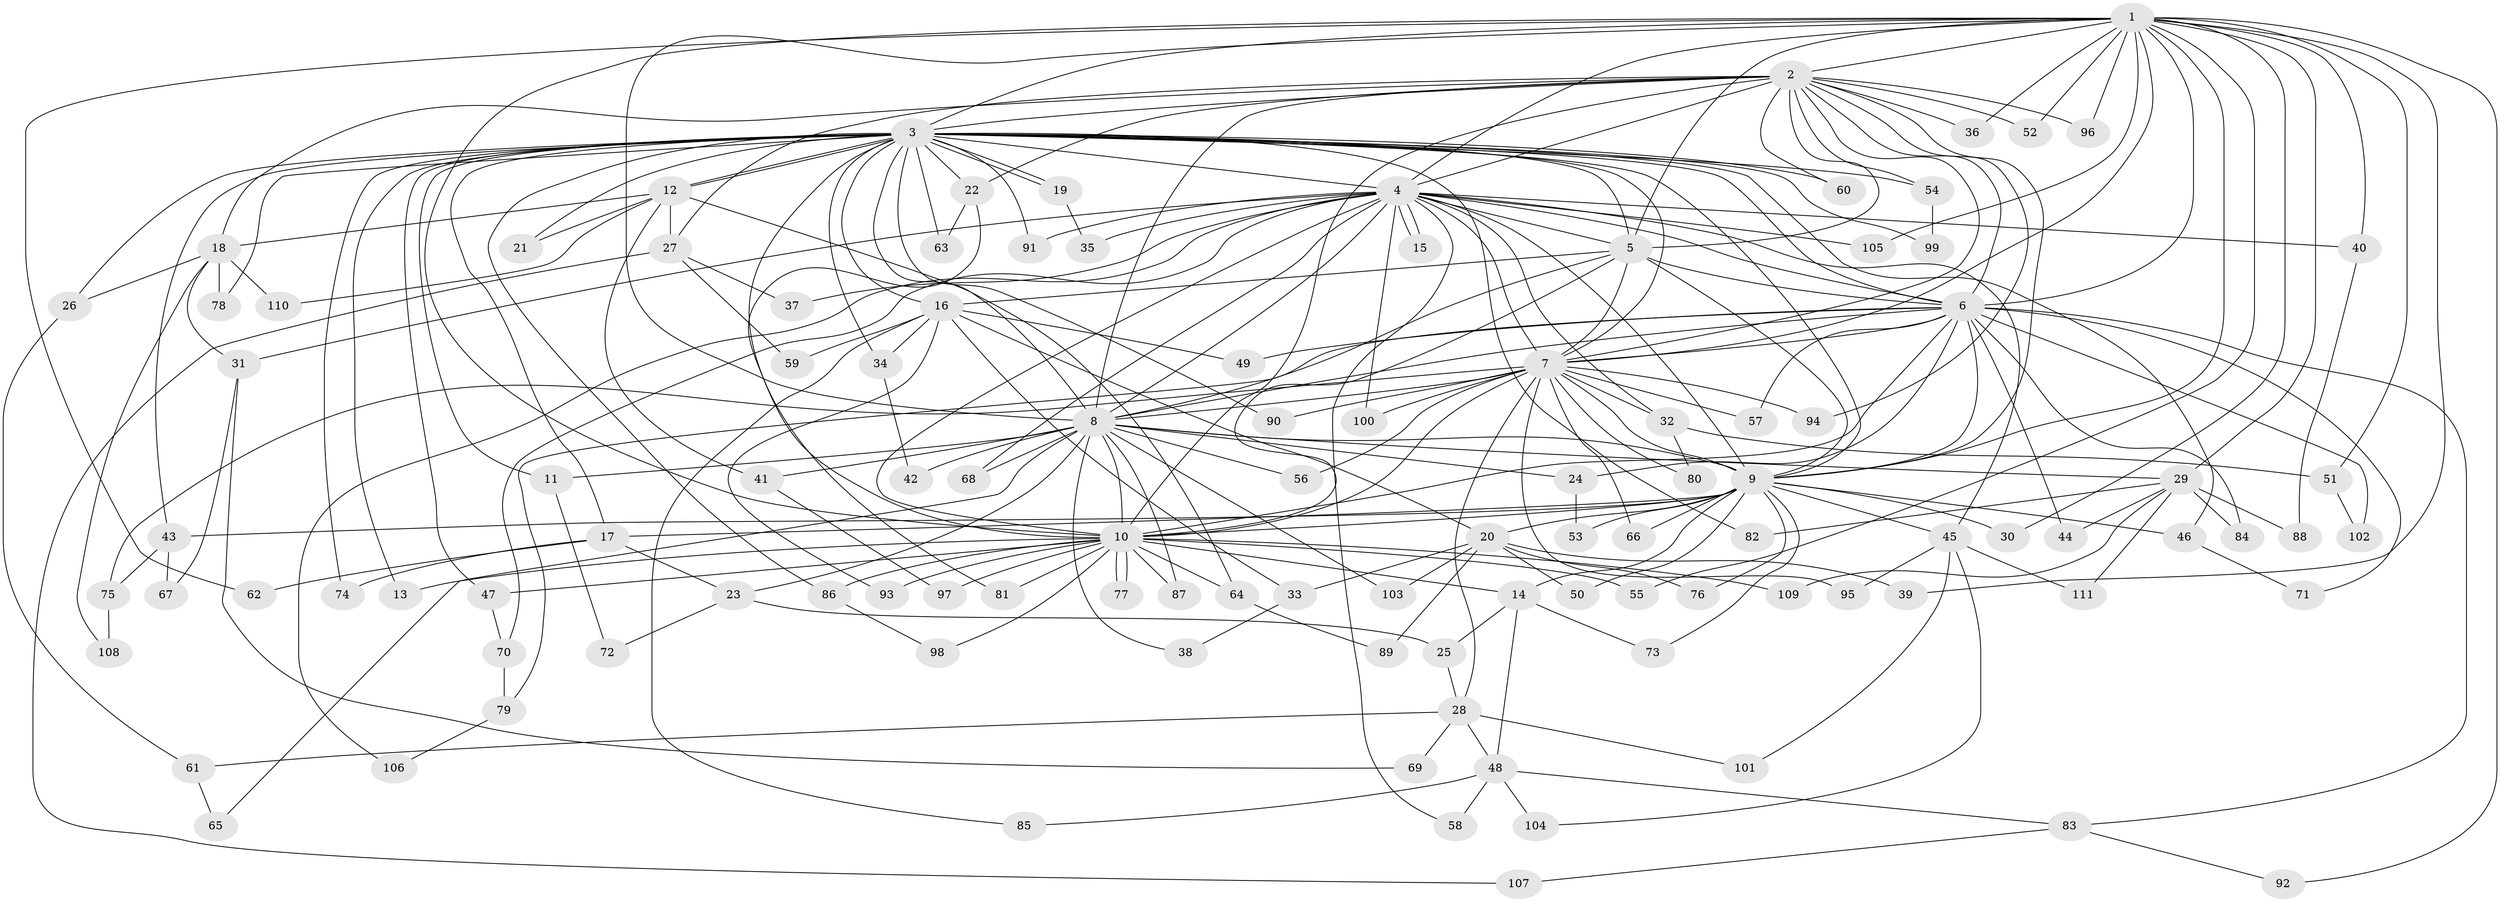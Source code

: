 // coarse degree distribution, {15: 0.015151515151515152, 26: 0.015151515151515152, 28: 0.015151515151515152, 27: 0.015151515151515152, 14: 0.015151515151515152, 18: 0.030303030303030304, 3: 0.19696969696969696, 8: 0.045454545454545456, 2: 0.48484848484848486, 5: 0.045454545454545456, 9: 0.015151515151515152, 4: 0.07575757575757576, 7: 0.015151515151515152, 6: 0.015151515151515152}
// Generated by graph-tools (version 1.1) at 2025/17/03/04/25 18:17:50]
// undirected, 111 vertices, 247 edges
graph export_dot {
graph [start="1"]
  node [color=gray90,style=filled];
  1;
  2;
  3;
  4;
  5;
  6;
  7;
  8;
  9;
  10;
  11;
  12;
  13;
  14;
  15;
  16;
  17;
  18;
  19;
  20;
  21;
  22;
  23;
  24;
  25;
  26;
  27;
  28;
  29;
  30;
  31;
  32;
  33;
  34;
  35;
  36;
  37;
  38;
  39;
  40;
  41;
  42;
  43;
  44;
  45;
  46;
  47;
  48;
  49;
  50;
  51;
  52;
  53;
  54;
  55;
  56;
  57;
  58;
  59;
  60;
  61;
  62;
  63;
  64;
  65;
  66;
  67;
  68;
  69;
  70;
  71;
  72;
  73;
  74;
  75;
  76;
  77;
  78;
  79;
  80;
  81;
  82;
  83;
  84;
  85;
  86;
  87;
  88;
  89;
  90;
  91;
  92;
  93;
  94;
  95;
  96;
  97;
  98;
  99;
  100;
  101;
  102;
  103;
  104;
  105;
  106;
  107;
  108;
  109;
  110;
  111;
  1 -- 2;
  1 -- 3;
  1 -- 4;
  1 -- 5;
  1 -- 6;
  1 -- 7;
  1 -- 8;
  1 -- 9;
  1 -- 10;
  1 -- 29;
  1 -- 30;
  1 -- 36;
  1 -- 39;
  1 -- 40;
  1 -- 51;
  1 -- 52;
  1 -- 55;
  1 -- 62;
  1 -- 92;
  1 -- 96;
  1 -- 105;
  2 -- 3;
  2 -- 4;
  2 -- 5;
  2 -- 6;
  2 -- 7;
  2 -- 8;
  2 -- 9;
  2 -- 10;
  2 -- 18;
  2 -- 22;
  2 -- 27;
  2 -- 36;
  2 -- 52;
  2 -- 54;
  2 -- 60;
  2 -- 94;
  2 -- 96;
  3 -- 4;
  3 -- 5;
  3 -- 6;
  3 -- 7;
  3 -- 8;
  3 -- 9;
  3 -- 10;
  3 -- 11;
  3 -- 12;
  3 -- 12;
  3 -- 13;
  3 -- 16;
  3 -- 17;
  3 -- 19;
  3 -- 19;
  3 -- 21;
  3 -- 22;
  3 -- 26;
  3 -- 34;
  3 -- 43;
  3 -- 46;
  3 -- 47;
  3 -- 54;
  3 -- 60;
  3 -- 63;
  3 -- 74;
  3 -- 78;
  3 -- 82;
  3 -- 86;
  3 -- 90;
  3 -- 91;
  3 -- 99;
  4 -- 5;
  4 -- 6;
  4 -- 7;
  4 -- 8;
  4 -- 9;
  4 -- 10;
  4 -- 15;
  4 -- 15;
  4 -- 31;
  4 -- 32;
  4 -- 35;
  4 -- 37;
  4 -- 40;
  4 -- 45;
  4 -- 58;
  4 -- 68;
  4 -- 70;
  4 -- 91;
  4 -- 100;
  4 -- 105;
  4 -- 106;
  5 -- 6;
  5 -- 7;
  5 -- 8;
  5 -- 9;
  5 -- 10;
  5 -- 16;
  6 -- 7;
  6 -- 8;
  6 -- 9;
  6 -- 10;
  6 -- 24;
  6 -- 44;
  6 -- 49;
  6 -- 57;
  6 -- 71;
  6 -- 79;
  6 -- 83;
  6 -- 84;
  6 -- 102;
  7 -- 8;
  7 -- 9;
  7 -- 10;
  7 -- 28;
  7 -- 32;
  7 -- 56;
  7 -- 57;
  7 -- 66;
  7 -- 75;
  7 -- 80;
  7 -- 90;
  7 -- 94;
  7 -- 95;
  7 -- 100;
  8 -- 9;
  8 -- 10;
  8 -- 11;
  8 -- 23;
  8 -- 24;
  8 -- 29;
  8 -- 38;
  8 -- 41;
  8 -- 42;
  8 -- 56;
  8 -- 65;
  8 -- 68;
  8 -- 87;
  8 -- 103;
  9 -- 10;
  9 -- 14;
  9 -- 17;
  9 -- 20;
  9 -- 30;
  9 -- 43;
  9 -- 45;
  9 -- 46;
  9 -- 50;
  9 -- 53;
  9 -- 66;
  9 -- 73;
  9 -- 76;
  10 -- 13;
  10 -- 14;
  10 -- 47;
  10 -- 55;
  10 -- 64;
  10 -- 77;
  10 -- 77;
  10 -- 81;
  10 -- 86;
  10 -- 87;
  10 -- 93;
  10 -- 97;
  10 -- 98;
  10 -- 109;
  11 -- 72;
  12 -- 18;
  12 -- 21;
  12 -- 27;
  12 -- 41;
  12 -- 64;
  12 -- 110;
  14 -- 25;
  14 -- 48;
  14 -- 73;
  16 -- 20;
  16 -- 33;
  16 -- 34;
  16 -- 49;
  16 -- 59;
  16 -- 85;
  16 -- 93;
  17 -- 23;
  17 -- 62;
  17 -- 74;
  18 -- 26;
  18 -- 31;
  18 -- 78;
  18 -- 108;
  18 -- 110;
  19 -- 35;
  20 -- 33;
  20 -- 39;
  20 -- 50;
  20 -- 76;
  20 -- 89;
  20 -- 103;
  22 -- 63;
  22 -- 81;
  23 -- 25;
  23 -- 72;
  24 -- 53;
  25 -- 28;
  26 -- 61;
  27 -- 37;
  27 -- 59;
  27 -- 107;
  28 -- 48;
  28 -- 61;
  28 -- 69;
  28 -- 101;
  29 -- 44;
  29 -- 82;
  29 -- 84;
  29 -- 88;
  29 -- 109;
  29 -- 111;
  31 -- 67;
  31 -- 69;
  32 -- 51;
  32 -- 80;
  33 -- 38;
  34 -- 42;
  40 -- 88;
  41 -- 97;
  43 -- 67;
  43 -- 75;
  45 -- 95;
  45 -- 101;
  45 -- 104;
  45 -- 111;
  46 -- 71;
  47 -- 70;
  48 -- 58;
  48 -- 83;
  48 -- 85;
  48 -- 104;
  51 -- 102;
  54 -- 99;
  61 -- 65;
  64 -- 89;
  70 -- 79;
  75 -- 108;
  79 -- 106;
  83 -- 92;
  83 -- 107;
  86 -- 98;
}

